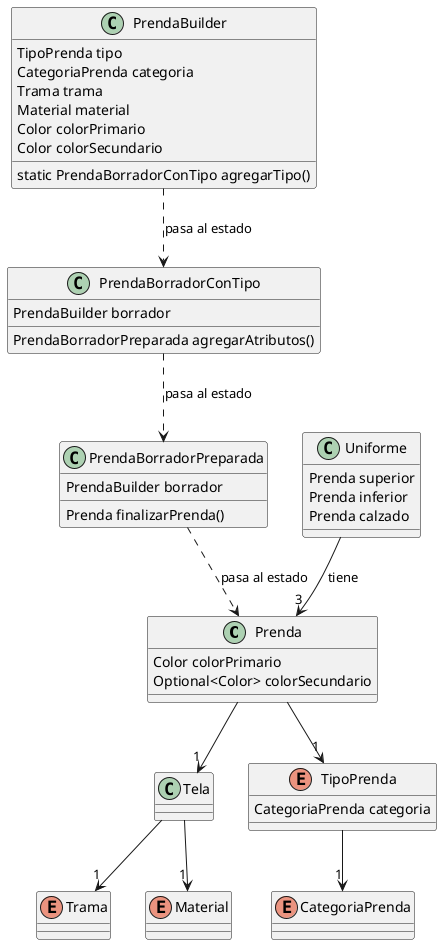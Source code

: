 @startuml qmp_diagrama

class Prenda {
    Color colorPrimario
    Optional<Color> colorSecundario
}

class Tela

Prenda --> "1" Tela

enum Trama
enum Material

Tela --> "1" Trama
Tela --> "1" Material

enum TipoPrenda {
    CategoriaPrenda categoria
}

Prenda --> "1" TipoPrenda

enum CategoriaPrenda

TipoPrenda --> "1" CategoriaPrenda

class PrendaBuilder {
    TipoPrenda tipo
    CategoriaPrenda categoria
    Trama trama
    Material material
    Color colorPrimario
    Color colorSecundario

    static PrendaBorradorConTipo agregarTipo()
}

class PrendaBorradorConTipo {
    PrendaBuilder borrador
    PrendaBorradorPreparada agregarAtributos()
}

PrendaBuilder ..> PrendaBorradorConTipo : pasa al estado

class PrendaBorradorPreparada {
    PrendaBuilder borrador
    Prenda finalizarPrenda()
}

PrendaBorradorConTipo ..> PrendaBorradorPreparada : pasa al estado
PrendaBorradorPreparada ..> Prenda : pasa al estado

class Uniforme {
    Prenda superior
    Prenda inferior
    Prenda calzado
}

Uniforme --> "3" Prenda : tiene

@enduml